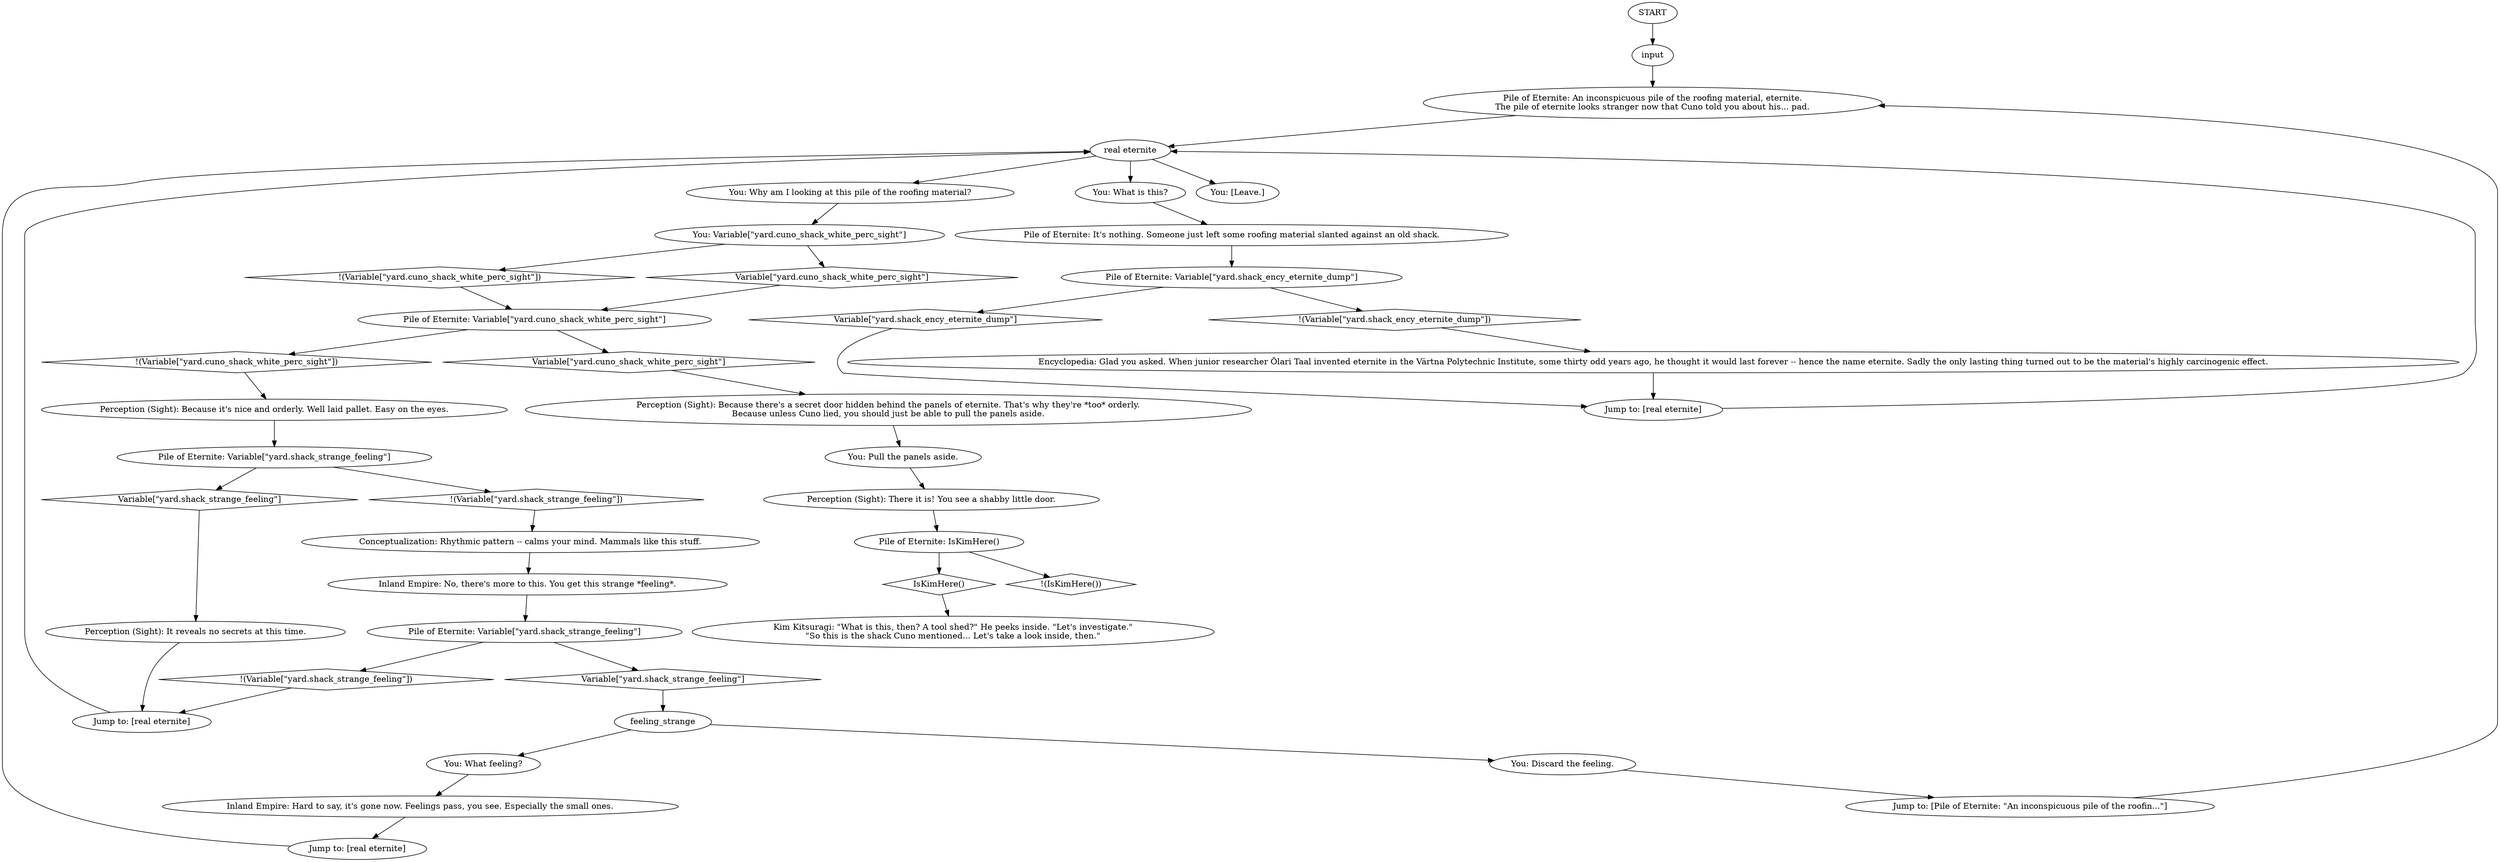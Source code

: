 # YARD / PILE OF ETERNITE
# Someone has left some crumbly looking eternite panels leaning against this wall. Most suspicious.
# ==================================================
digraph G {
	  0 [label="START"];
	  1 [label="input"];
	  2 [label="Pile of Eternite: Variable[\"yard.shack_strange_feeling\"]"];
	  3 [label="Variable[\"yard.shack_strange_feeling\"]", shape=diamond];
	  4 [label="!(Variable[\"yard.shack_strange_feeling\"])", shape=diamond];
	  5 [label="You: What feeling?"];
	  6 [label="Pile of Eternite: Variable[\"yard.shack_ency_eternite_dump\"]"];
	  7 [label="Variable[\"yard.shack_ency_eternite_dump\"]", shape=diamond];
	  8 [label="!(Variable[\"yard.shack_ency_eternite_dump\"])", shape=diamond];
	  9 [label="You: [Leave.]"];
	  10 [label="Pile of Eternite: An inconspicuous pile of the roofing material, eternite.\nThe pile of eternite looks stranger now that Cuno told you about his... pad."];
	  11 [label="Perception (Sight): There it is! You see a shabby little door."];
	  12 [label="Perception (Sight): It reveals no secrets at this time."];
	  13 [label="You: Why am I looking at this pile of the roofing material?"];
	  14 [label="You: Variable[\"yard.cuno_shack_white_perc_sight\"]"];
	  15 [label="Variable[\"yard.cuno_shack_white_perc_sight\"]", shape=diamond];
	  16 [label="!(Variable[\"yard.cuno_shack_white_perc_sight\"])", shape=diamond];
	  17 [label="Jump to: [Pile of Eternite: \"An inconspicuous pile of the roofin...\"]"];
	  18 [label="Inland Empire: Hard to say, it's gone now. Feelings pass, you see. Especially the small ones."];
	  19 [label="Pile of Eternite: It's nothing. Someone just left some roofing material slanted against an old shack."];
	  20 [label="Encyclopedia: Glad you asked. When junior researcher Õlari Taal invented eternite in the Värtna Polytechnic Institute, some thirty odd years ago, he thought it would last forever -- hence the name eternite. Sadly the only lasting thing turned out to be the material's highly carcinogenic effect."];
	  21 [label="Conceptualization: Rhythmic pattern -- calms your mind. Mammals like this stuff."];
	  22 [label="feeling_strange"];
	  23 [label="Pile of Eternite: Variable[\"yard.cuno_shack_white_perc_sight\"]"];
	  24 [label="Variable[\"yard.cuno_shack_white_perc_sight\"]", shape=diamond];
	  25 [label="!(Variable[\"yard.cuno_shack_white_perc_sight\"])", shape=diamond];
	  26 [label="Perception (Sight): Because there's a secret door hidden behind the panels of eternite. That's why they're *too* orderly.\nBecause unless Cuno lied, you should just be able to pull the panels aside."];
	  27 [label="Pile of Eternite: IsKimHere()"];
	  28 [label="IsKimHere()", shape=diamond];
	  29 [label="!(IsKimHere())", shape=diamond];
	  30 [label="Jump to: [real eternite]"];
	  31 [label="You: What is this?"];
	  32 [label="Kim Kitsuragi: \"What is this, then? A tool shed?\" He peeks inside. \"Let's investigate.\"\n\"So this is the shack Cuno mentioned... Let's take a look inside, then.\""];
	  33 [label="Inland Empire: No, there's more to this. You get this strange *feeling*."];
	  34 [label="Pile of Eternite: Variable[\"yard.shack_strange_feeling\"]"];
	  35 [label="Variable[\"yard.shack_strange_feeling\"]", shape=diamond];
	  36 [label="!(Variable[\"yard.shack_strange_feeling\"])", shape=diamond];
	  37 [label="Jump to: [real eternite]"];
	  38 [label="Jump to: [real eternite]"];
	  40 [label="real eternite"];
	  41 [label="You: Discard the feeling."];
	  42 [label="Perception (Sight): Because it's nice and orderly. Well laid pallet. Easy on the eyes."];
	  43 [label="You: Pull the panels aside."];
	  0 -> 1
	  1 -> 10
	  2 -> 3
	  2 -> 4
	  3 -> 12
	  4 -> 21
	  5 -> 18
	  6 -> 8
	  6 -> 7
	  7 -> 30
	  8 -> 20
	  10 -> 40
	  11 -> 27
	  12 -> 38
	  13 -> 14
	  14 -> 16
	  14 -> 15
	  15 -> 23
	  16 -> 23
	  17 -> 10
	  18 -> 37
	  19 -> 6
	  20 -> 30
	  21 -> 33
	  22 -> 41
	  22 -> 5
	  23 -> 24
	  23 -> 25
	  24 -> 26
	  25 -> 42
	  26 -> 43
	  27 -> 28
	  27 -> 29
	  28 -> 32
	  30 -> 40
	  31 -> 19
	  33 -> 34
	  34 -> 35
	  34 -> 36
	  35 -> 22
	  36 -> 38
	  37 -> 40
	  38 -> 40
	  40 -> 9
	  40 -> 13
	  40 -> 31
	  41 -> 17
	  42 -> 2
	  43 -> 11
}

